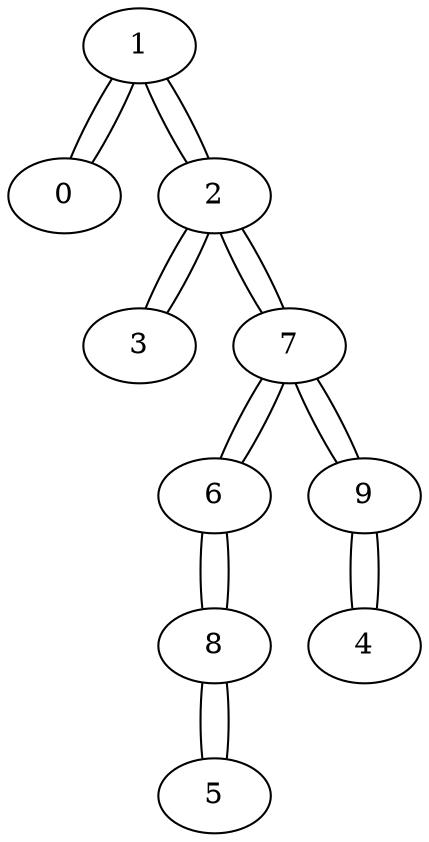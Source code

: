graph g {
	1 -- 0;
	3 -- 2;
	7 -- 2;
	1 -- 2;
	2 -- 7;
	6 -- 7;
	9 -- 7;
	8 -- 6;
	7 -- 6;
	9 -- 4;
	0 -- 1;
	2 -- 1;
	2 -- 3;
	6 -- 8;
	5 -- 8;
	7 -- 9;
	4 -- 9;
	8 -- 5;
}
